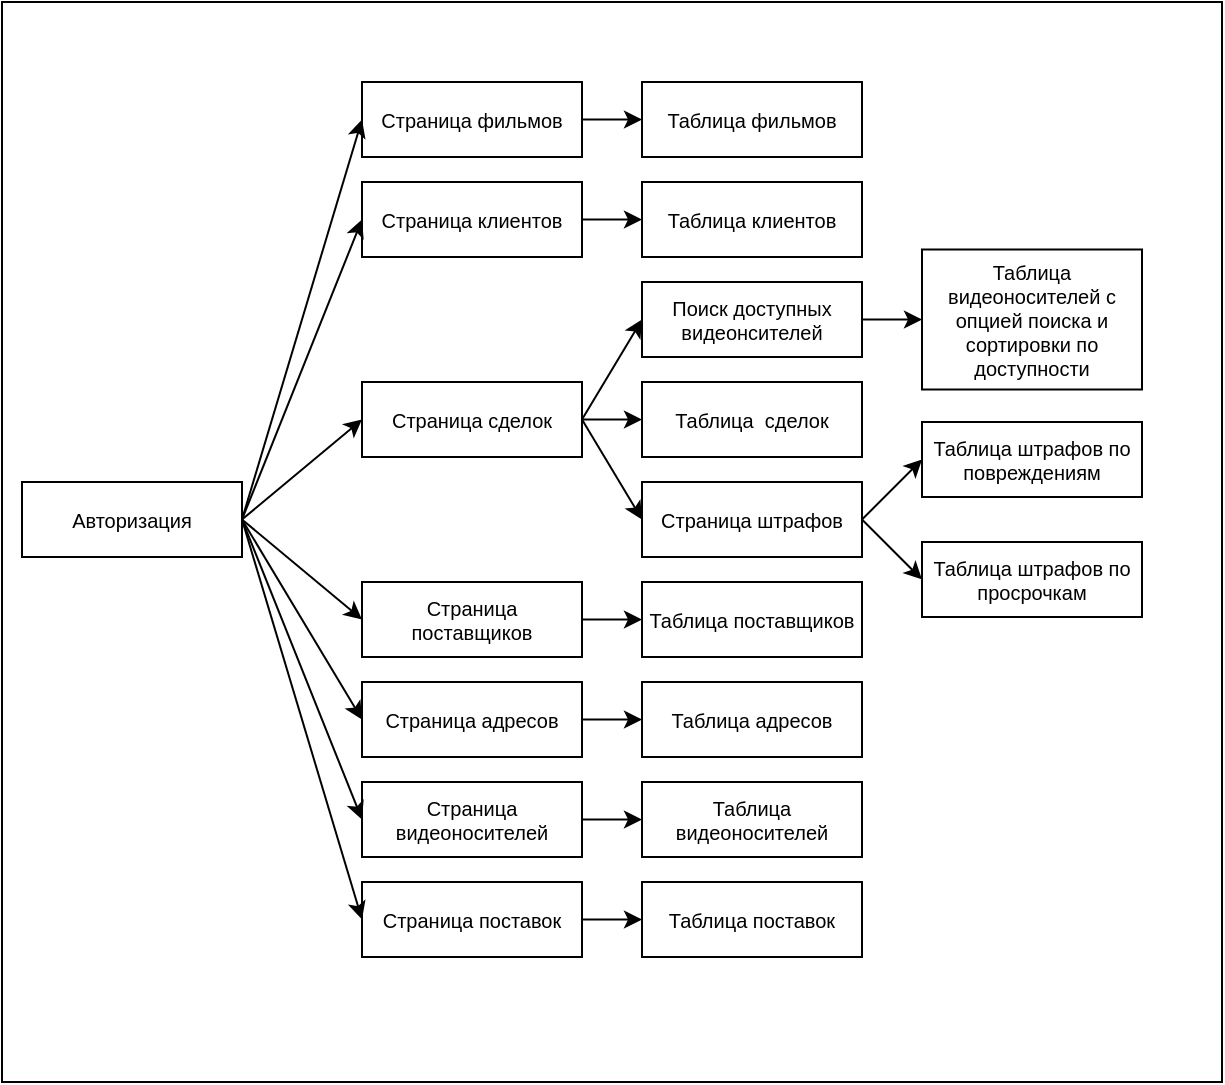 <mxfile version="20.7.3" type="device"><diagram id="V5w5n7LXf-ieEfS3QJXu" name="Page-1"><mxGraphModel dx="1206" dy="706" grid="1" gridSize="10" guides="1" tooltips="1" connect="1" arrows="1" fold="1" page="1" pageScale="1" pageWidth="827" pageHeight="1169" math="0" shadow="0"><root><mxCell id="0"/><mxCell id="1" parent="0"/><mxCell id="nPTFKyo2ekU2HJORLAqZ-156" value="" style="rounded=0;whiteSpace=wrap;html=1;strokeColor=default;fontSize=10;fillColor=default;" vertex="1" parent="1"><mxGeometry x="80" y="20" width="610" height="540" as="geometry"/></mxCell><mxCell id="nPTFKyo2ekU2HJORLAqZ-114" value="Авторизация" style="rounded=0;whiteSpace=wrap;html=1;strokeColor=default;fontSize=10;fillColor=default;" vertex="1" parent="1"><mxGeometry x="90" y="260" width="110" height="37.5" as="geometry"/></mxCell><mxCell id="nPTFKyo2ekU2HJORLAqZ-147" style="edgeStyle=orthogonalEdgeStyle;rounded=0;orthogonalLoop=1;jettySize=auto;html=1;entryX=0;entryY=0.5;entryDx=0;entryDy=0;fontSize=10;" edge="1" parent="1" source="nPTFKyo2ekU2HJORLAqZ-115" target="nPTFKyo2ekU2HJORLAqZ-123"><mxGeometry relative="1" as="geometry"/></mxCell><mxCell id="nPTFKyo2ekU2HJORLAqZ-115" value="Страница клиентов" style="rounded=0;whiteSpace=wrap;html=1;strokeColor=default;fontSize=10;fillColor=default;" vertex="1" parent="1"><mxGeometry x="260" y="110" width="110" height="37.5" as="geometry"/></mxCell><mxCell id="nPTFKyo2ekU2HJORLAqZ-142" style="edgeStyle=orthogonalEdgeStyle;rounded=0;orthogonalLoop=1;jettySize=auto;html=1;fontSize=10;" edge="1" parent="1" source="nPTFKyo2ekU2HJORLAqZ-116" target="nPTFKyo2ekU2HJORLAqZ-124"><mxGeometry relative="1" as="geometry"/></mxCell><mxCell id="nPTFKyo2ekU2HJORLAqZ-116" value="Страница сделок" style="rounded=0;whiteSpace=wrap;html=1;strokeColor=default;fontSize=10;fillColor=default;" vertex="1" parent="1"><mxGeometry x="260" y="210" width="110" height="37.5" as="geometry"/></mxCell><mxCell id="nPTFKyo2ekU2HJORLAqZ-143" style="edgeStyle=orthogonalEdgeStyle;rounded=0;orthogonalLoop=1;jettySize=auto;html=1;entryX=0;entryY=0.5;entryDx=0;entryDy=0;fontSize=10;" edge="1" parent="1" source="nPTFKyo2ekU2HJORLAqZ-117" target="nPTFKyo2ekU2HJORLAqZ-125"><mxGeometry relative="1" as="geometry"/></mxCell><mxCell id="nPTFKyo2ekU2HJORLAqZ-117" value="Страница поставщиков" style="rounded=0;whiteSpace=wrap;html=1;strokeColor=default;fontSize=10;fillColor=default;" vertex="1" parent="1"><mxGeometry x="260" y="310" width="110" height="37.5" as="geometry"/></mxCell><mxCell id="nPTFKyo2ekU2HJORLAqZ-148" style="edgeStyle=orthogonalEdgeStyle;rounded=0;orthogonalLoop=1;jettySize=auto;html=1;entryX=0;entryY=0.5;entryDx=0;entryDy=0;fontSize=10;" edge="1" parent="1" source="nPTFKyo2ekU2HJORLAqZ-118" target="nPTFKyo2ekU2HJORLAqZ-122"><mxGeometry relative="1" as="geometry"/></mxCell><mxCell id="nPTFKyo2ekU2HJORLAqZ-118" value="Страница фильмов" style="rounded=0;whiteSpace=wrap;html=1;strokeColor=default;fontSize=10;fillColor=default;" vertex="1" parent="1"><mxGeometry x="260" y="60" width="110" height="37.5" as="geometry"/></mxCell><mxCell id="nPTFKyo2ekU2HJORLAqZ-146" style="edgeStyle=orthogonalEdgeStyle;rounded=0;orthogonalLoop=1;jettySize=auto;html=1;entryX=0;entryY=0.5;entryDx=0;entryDy=0;fontSize=10;" edge="1" parent="1" source="nPTFKyo2ekU2HJORLAqZ-119" target="nPTFKyo2ekU2HJORLAqZ-128"><mxGeometry relative="1" as="geometry"/></mxCell><mxCell id="nPTFKyo2ekU2HJORLAqZ-119" value="Страница поставок" style="rounded=0;whiteSpace=wrap;html=1;strokeColor=default;fontSize=10;fillColor=default;" vertex="1" parent="1"><mxGeometry x="260" y="460" width="110" height="37.5" as="geometry"/></mxCell><mxCell id="nPTFKyo2ekU2HJORLAqZ-145" style="edgeStyle=orthogonalEdgeStyle;rounded=0;orthogonalLoop=1;jettySize=auto;html=1;entryX=0;entryY=0.5;entryDx=0;entryDy=0;fontSize=10;" edge="1" parent="1" source="nPTFKyo2ekU2HJORLAqZ-120" target="nPTFKyo2ekU2HJORLAqZ-127"><mxGeometry relative="1" as="geometry"/></mxCell><mxCell id="nPTFKyo2ekU2HJORLAqZ-120" value="Страница видеоносителей" style="rounded=0;whiteSpace=wrap;html=1;strokeColor=default;fontSize=10;fillColor=default;" vertex="1" parent="1"><mxGeometry x="260" y="410" width="110" height="37.5" as="geometry"/></mxCell><mxCell id="nPTFKyo2ekU2HJORLAqZ-144" style="edgeStyle=orthogonalEdgeStyle;rounded=0;orthogonalLoop=1;jettySize=auto;html=1;entryX=0;entryY=0.5;entryDx=0;entryDy=0;fontSize=10;" edge="1" parent="1" source="nPTFKyo2ekU2HJORLAqZ-121" target="nPTFKyo2ekU2HJORLAqZ-126"><mxGeometry relative="1" as="geometry"/></mxCell><mxCell id="nPTFKyo2ekU2HJORLAqZ-121" value="Страница адресов" style="rounded=0;whiteSpace=wrap;html=1;strokeColor=default;fontSize=10;fillColor=default;" vertex="1" parent="1"><mxGeometry x="260" y="360" width="110" height="37.5" as="geometry"/></mxCell><mxCell id="nPTFKyo2ekU2HJORLAqZ-122" value="Таблица фильмов" style="rounded=0;whiteSpace=wrap;html=1;strokeColor=default;fontSize=10;fillColor=default;" vertex="1" parent="1"><mxGeometry x="400" y="60" width="110" height="37.5" as="geometry"/></mxCell><mxCell id="nPTFKyo2ekU2HJORLAqZ-123" value="Таблица клиентов" style="rounded=0;whiteSpace=wrap;html=1;strokeColor=default;fontSize=10;fillColor=default;" vertex="1" parent="1"><mxGeometry x="400" y="110" width="110" height="37.5" as="geometry"/></mxCell><mxCell id="nPTFKyo2ekU2HJORLAqZ-124" value="Таблица&amp;nbsp; сделок" style="rounded=0;whiteSpace=wrap;html=1;strokeColor=default;fontSize=10;fillColor=default;" vertex="1" parent="1"><mxGeometry x="400" y="210" width="110" height="37.5" as="geometry"/></mxCell><mxCell id="nPTFKyo2ekU2HJORLAqZ-125" value="Таблица поставщиков" style="rounded=0;whiteSpace=wrap;html=1;strokeColor=default;fontSize=10;fillColor=default;" vertex="1" parent="1"><mxGeometry x="400" y="310" width="110" height="37.5" as="geometry"/></mxCell><mxCell id="nPTFKyo2ekU2HJORLAqZ-126" value="Таблица адресов" style="rounded=0;whiteSpace=wrap;html=1;strokeColor=default;fontSize=10;fillColor=default;" vertex="1" parent="1"><mxGeometry x="400" y="360" width="110" height="37.5" as="geometry"/></mxCell><mxCell id="nPTFKyo2ekU2HJORLAqZ-127" value="Таблица видеоносителей" style="rounded=0;whiteSpace=wrap;html=1;strokeColor=default;fontSize=10;fillColor=default;" vertex="1" parent="1"><mxGeometry x="400" y="410" width="110" height="37.5" as="geometry"/></mxCell><mxCell id="nPTFKyo2ekU2HJORLAqZ-128" value="Таблица поставок" style="rounded=0;whiteSpace=wrap;html=1;strokeColor=default;fontSize=10;fillColor=default;" vertex="1" parent="1"><mxGeometry x="400" y="460" width="110" height="37.5" as="geometry"/></mxCell><mxCell id="nPTFKyo2ekU2HJORLAqZ-129" value="Поиск доступных видеонсителей" style="rounded=0;whiteSpace=wrap;html=1;strokeColor=default;fontSize=10;fillColor=default;" vertex="1" parent="1"><mxGeometry x="400" y="160" width="110" height="37.5" as="geometry"/></mxCell><mxCell id="nPTFKyo2ekU2HJORLAqZ-130" value="Страница штрафов" style="rounded=0;whiteSpace=wrap;html=1;strokeColor=default;fontSize=10;fillColor=default;" vertex="1" parent="1"><mxGeometry x="400" y="260" width="110" height="37.5" as="geometry"/></mxCell><mxCell id="nPTFKyo2ekU2HJORLAqZ-131" value="Таблица штрафов по повреждениям" style="rounded=0;whiteSpace=wrap;html=1;strokeColor=default;fontSize=10;fillColor=default;" vertex="1" parent="1"><mxGeometry x="540" y="230" width="110" height="37.5" as="geometry"/></mxCell><mxCell id="nPTFKyo2ekU2HJORLAqZ-132" value="Таблица штрафов по просрочкам" style="rounded=0;whiteSpace=wrap;html=1;strokeColor=default;fontSize=10;fillColor=default;" vertex="1" parent="1"><mxGeometry x="540" y="290" width="110" height="37.5" as="geometry"/></mxCell><mxCell id="nPTFKyo2ekU2HJORLAqZ-134" value="" style="endArrow=classic;html=1;rounded=0;fontSize=10;exitX=1;exitY=0.5;exitDx=0;exitDy=0;entryX=0;entryY=0.5;entryDx=0;entryDy=0;" edge="1" parent="1" source="nPTFKyo2ekU2HJORLAqZ-130" target="nPTFKyo2ekU2HJORLAqZ-131"><mxGeometry width="50" height="50" relative="1" as="geometry"><mxPoint x="300" y="160" as="sourcePoint"/><mxPoint x="350" y="110" as="targetPoint"/></mxGeometry></mxCell><mxCell id="nPTFKyo2ekU2HJORLAqZ-135" value="" style="endArrow=classic;html=1;rounded=0;fontSize=10;exitX=1;exitY=0.5;exitDx=0;exitDy=0;entryX=0;entryY=0.5;entryDx=0;entryDy=0;" edge="1" parent="1" source="nPTFKyo2ekU2HJORLAqZ-130" target="nPTFKyo2ekU2HJORLAqZ-132"><mxGeometry width="50" height="50" relative="1" as="geometry"><mxPoint x="520" y="288.75" as="sourcePoint"/><mxPoint x="550" y="276.25" as="targetPoint"/></mxGeometry></mxCell><mxCell id="nPTFKyo2ekU2HJORLAqZ-136" value="Таблица видеоносителей с опцией поиска и сортировки по доступности" style="rounded=0;whiteSpace=wrap;html=1;strokeColor=default;fontSize=10;fillColor=default;" vertex="1" parent="1"><mxGeometry x="540" y="143.75" width="110" height="70" as="geometry"/></mxCell><mxCell id="nPTFKyo2ekU2HJORLAqZ-138" value="" style="endArrow=classic;html=1;rounded=0;fontSize=10;entryX=0;entryY=0.5;entryDx=0;entryDy=0;exitX=1;exitY=0.5;exitDx=0;exitDy=0;" edge="1" parent="1" source="nPTFKyo2ekU2HJORLAqZ-129" target="nPTFKyo2ekU2HJORLAqZ-136"><mxGeometry width="50" height="50" relative="1" as="geometry"><mxPoint x="510" y="178" as="sourcePoint"/><mxPoint x="540" y="147.5" as="targetPoint"/></mxGeometry></mxCell><mxCell id="nPTFKyo2ekU2HJORLAqZ-140" value="" style="endArrow=classic;html=1;rounded=0;fontSize=10;exitX=1;exitY=0.5;exitDx=0;exitDy=0;entryX=0;entryY=0.5;entryDx=0;entryDy=0;" edge="1" parent="1" source="nPTFKyo2ekU2HJORLAqZ-116" target="nPTFKyo2ekU2HJORLAqZ-130"><mxGeometry width="50" height="50" relative="1" as="geometry"><mxPoint x="520" y="288.75" as="sourcePoint"/><mxPoint x="550" y="258.75" as="targetPoint"/></mxGeometry></mxCell><mxCell id="nPTFKyo2ekU2HJORLAqZ-141" value="" style="endArrow=classic;html=1;rounded=0;fontSize=10;exitX=1;exitY=0.5;exitDx=0;exitDy=0;entryX=0;entryY=0.5;entryDx=0;entryDy=0;" edge="1" parent="1" source="nPTFKyo2ekU2HJORLAqZ-116" target="nPTFKyo2ekU2HJORLAqZ-129"><mxGeometry width="50" height="50" relative="1" as="geometry"><mxPoint x="530" y="298.75" as="sourcePoint"/><mxPoint x="560" y="268.75" as="targetPoint"/></mxGeometry></mxCell><mxCell id="nPTFKyo2ekU2HJORLAqZ-149" value="" style="endArrow=classic;html=1;rounded=0;fontSize=10;exitX=1;exitY=0.5;exitDx=0;exitDy=0;entryX=0;entryY=0.5;entryDx=0;entryDy=0;" edge="1" parent="1" source="nPTFKyo2ekU2HJORLAqZ-114" target="nPTFKyo2ekU2HJORLAqZ-118"><mxGeometry width="50" height="50" relative="1" as="geometry"><mxPoint x="220" y="213.75" as="sourcePoint"/><mxPoint x="250" y="163.75" as="targetPoint"/></mxGeometry></mxCell><mxCell id="nPTFKyo2ekU2HJORLAqZ-150" value="" style="endArrow=classic;html=1;rounded=0;fontSize=10;exitX=1;exitY=0.5;exitDx=0;exitDy=0;entryX=0;entryY=0.5;entryDx=0;entryDy=0;" edge="1" parent="1" source="nPTFKyo2ekU2HJORLAqZ-114" target="nPTFKyo2ekU2HJORLAqZ-115"><mxGeometry width="50" height="50" relative="1" as="geometry"><mxPoint x="200" y="251.25" as="sourcePoint"/><mxPoint x="270" y="88.75" as="targetPoint"/></mxGeometry></mxCell><mxCell id="nPTFKyo2ekU2HJORLAqZ-151" value="" style="endArrow=classic;html=1;rounded=0;fontSize=10;exitX=1;exitY=0.5;exitDx=0;exitDy=0;entryX=0;entryY=0.5;entryDx=0;entryDy=0;" edge="1" parent="1" source="nPTFKyo2ekU2HJORLAqZ-114" target="nPTFKyo2ekU2HJORLAqZ-116"><mxGeometry width="50" height="50" relative="1" as="geometry"><mxPoint x="210" y="261.25" as="sourcePoint"/><mxPoint x="280" y="98.75" as="targetPoint"/></mxGeometry></mxCell><mxCell id="nPTFKyo2ekU2HJORLAqZ-152" value="" style="endArrow=classic;html=1;rounded=0;fontSize=10;exitX=1;exitY=0.5;exitDx=0;exitDy=0;entryX=0;entryY=0.5;entryDx=0;entryDy=0;" edge="1" parent="1" source="nPTFKyo2ekU2HJORLAqZ-114" target="nPTFKyo2ekU2HJORLAqZ-117"><mxGeometry width="50" height="50" relative="1" as="geometry"><mxPoint x="220" y="271.25" as="sourcePoint"/><mxPoint x="290" y="108.75" as="targetPoint"/></mxGeometry></mxCell><mxCell id="nPTFKyo2ekU2HJORLAqZ-153" value="" style="endArrow=classic;html=1;rounded=0;fontSize=10;exitX=1;exitY=0.5;exitDx=0;exitDy=0;entryX=0;entryY=0.5;entryDx=0;entryDy=0;" edge="1" parent="1" source="nPTFKyo2ekU2HJORLAqZ-114" target="nPTFKyo2ekU2HJORLAqZ-121"><mxGeometry width="50" height="50" relative="1" as="geometry"><mxPoint x="230" y="281.25" as="sourcePoint"/><mxPoint x="300" y="118.75" as="targetPoint"/></mxGeometry></mxCell><mxCell id="nPTFKyo2ekU2HJORLAqZ-154" value="" style="endArrow=classic;html=1;rounded=0;fontSize=10;exitX=1;exitY=0.5;exitDx=0;exitDy=0;entryX=0;entryY=0.5;entryDx=0;entryDy=0;" edge="1" parent="1" source="nPTFKyo2ekU2HJORLAqZ-114" target="nPTFKyo2ekU2HJORLAqZ-120"><mxGeometry width="50" height="50" relative="1" as="geometry"><mxPoint x="240" y="291.25" as="sourcePoint"/><mxPoint x="310" y="128.75" as="targetPoint"/></mxGeometry></mxCell><mxCell id="nPTFKyo2ekU2HJORLAqZ-155" value="" style="endArrow=classic;html=1;rounded=0;fontSize=10;exitX=1;exitY=0.5;exitDx=0;exitDy=0;entryX=0;entryY=0.5;entryDx=0;entryDy=0;" edge="1" parent="1" source="nPTFKyo2ekU2HJORLAqZ-114" target="nPTFKyo2ekU2HJORLAqZ-119"><mxGeometry width="50" height="50" relative="1" as="geometry"><mxPoint x="250" y="301.25" as="sourcePoint"/><mxPoint x="320" y="138.75" as="targetPoint"/></mxGeometry></mxCell></root></mxGraphModel></diagram></mxfile>